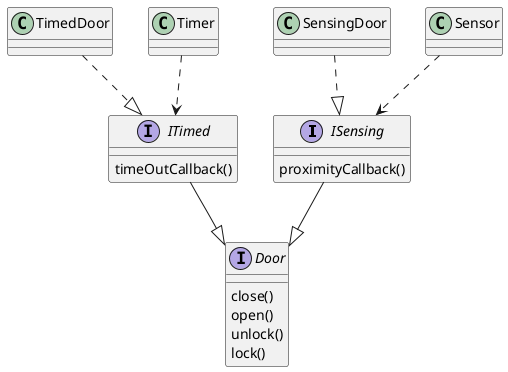 @startuml
interface ISensing 
ISensing :  proximityCallback()
interface ITimed
ITimed : timeOutCallback()
Class SensingDoor
Class TimedDoor
Class Sensor 
Class Timer 
interface Door 
Door : close()
Door : open()
Door : unlock() 
Door : lock()

ISensing --|> Door
ITimed --|> Door
Sensor ..> ISensing
Timer ..> ITimed 
SensingDoor ..|> ISensing
TimedDoor ..|> ITimed
@enduml